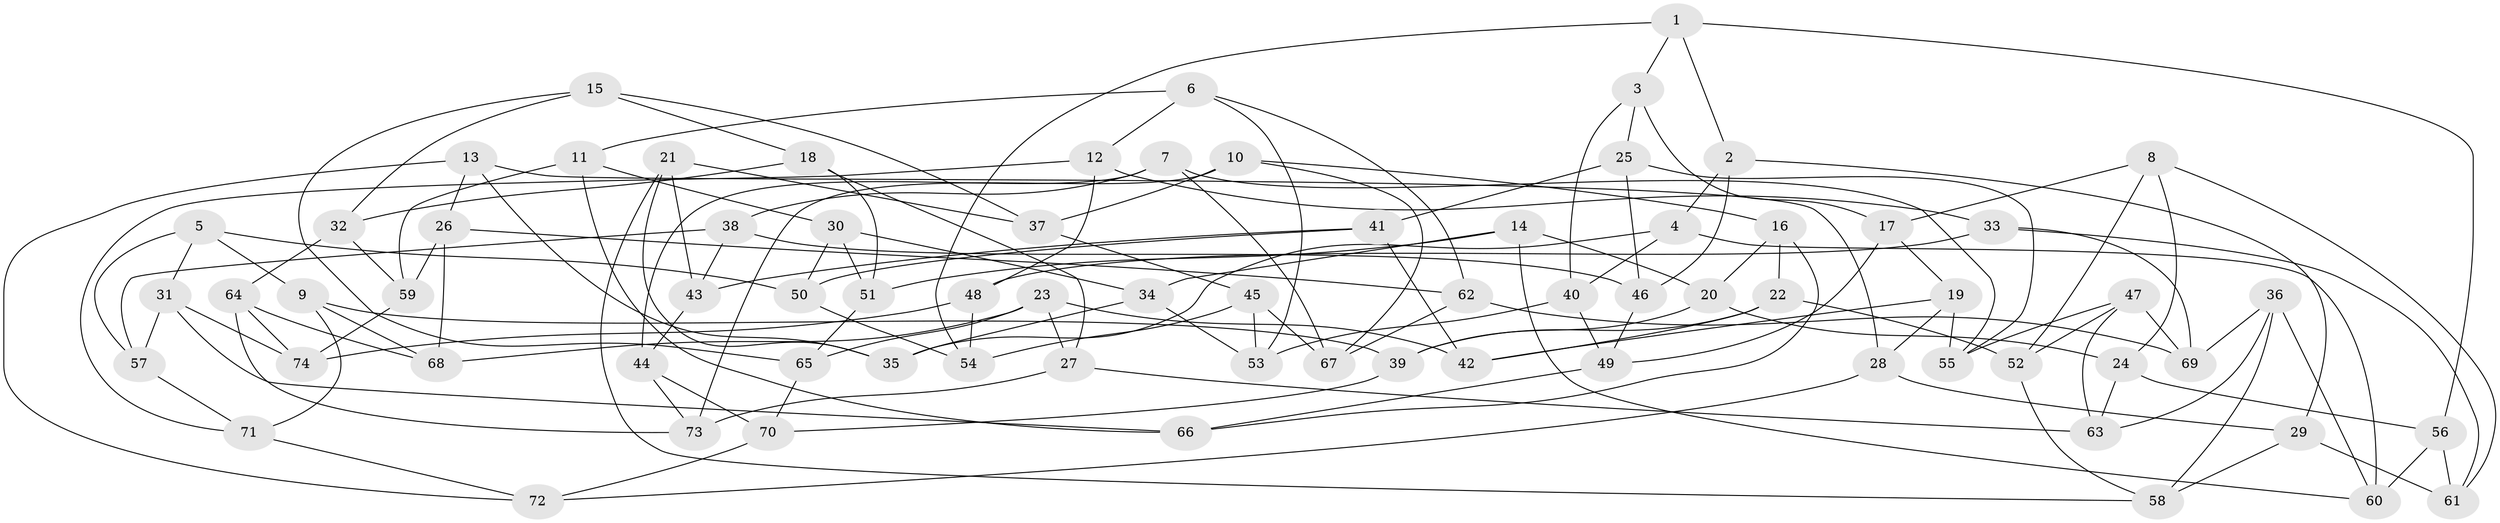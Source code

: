 // Generated by graph-tools (version 1.1) at 2025/57/03/09/25 04:57:45]
// undirected, 74 vertices, 148 edges
graph export_dot {
graph [start="1"]
  node [color=gray90,style=filled];
  1;
  2;
  3;
  4;
  5;
  6;
  7;
  8;
  9;
  10;
  11;
  12;
  13;
  14;
  15;
  16;
  17;
  18;
  19;
  20;
  21;
  22;
  23;
  24;
  25;
  26;
  27;
  28;
  29;
  30;
  31;
  32;
  33;
  34;
  35;
  36;
  37;
  38;
  39;
  40;
  41;
  42;
  43;
  44;
  45;
  46;
  47;
  48;
  49;
  50;
  51;
  52;
  53;
  54;
  55;
  56;
  57;
  58;
  59;
  60;
  61;
  62;
  63;
  64;
  65;
  66;
  67;
  68;
  69;
  70;
  71;
  72;
  73;
  74;
  1 -- 54;
  1 -- 56;
  1 -- 3;
  1 -- 2;
  2 -- 29;
  2 -- 46;
  2 -- 4;
  3 -- 25;
  3 -- 40;
  3 -- 17;
  4 -- 60;
  4 -- 35;
  4 -- 40;
  5 -- 57;
  5 -- 50;
  5 -- 9;
  5 -- 31;
  6 -- 53;
  6 -- 11;
  6 -- 12;
  6 -- 62;
  7 -- 38;
  7 -- 55;
  7 -- 67;
  7 -- 44;
  8 -- 17;
  8 -- 52;
  8 -- 61;
  8 -- 24;
  9 -- 39;
  9 -- 68;
  9 -- 71;
  10 -- 16;
  10 -- 73;
  10 -- 67;
  10 -- 37;
  11 -- 59;
  11 -- 66;
  11 -- 30;
  12 -- 48;
  12 -- 33;
  12 -- 71;
  13 -- 35;
  13 -- 28;
  13 -- 26;
  13 -- 72;
  14 -- 51;
  14 -- 60;
  14 -- 34;
  14 -- 20;
  15 -- 37;
  15 -- 32;
  15 -- 18;
  15 -- 65;
  16 -- 22;
  16 -- 66;
  16 -- 20;
  17 -- 49;
  17 -- 19;
  18 -- 51;
  18 -- 27;
  18 -- 32;
  19 -- 42;
  19 -- 55;
  19 -- 28;
  20 -- 39;
  20 -- 24;
  21 -- 58;
  21 -- 35;
  21 -- 43;
  21 -- 37;
  22 -- 52;
  22 -- 42;
  22 -- 39;
  23 -- 65;
  23 -- 42;
  23 -- 27;
  23 -- 68;
  24 -- 63;
  24 -- 56;
  25 -- 46;
  25 -- 41;
  25 -- 55;
  26 -- 59;
  26 -- 62;
  26 -- 68;
  27 -- 63;
  27 -- 73;
  28 -- 72;
  28 -- 29;
  29 -- 61;
  29 -- 58;
  30 -- 50;
  30 -- 34;
  30 -- 51;
  31 -- 57;
  31 -- 74;
  31 -- 66;
  32 -- 59;
  32 -- 64;
  33 -- 48;
  33 -- 61;
  33 -- 69;
  34 -- 35;
  34 -- 53;
  36 -- 60;
  36 -- 58;
  36 -- 69;
  36 -- 63;
  37 -- 45;
  38 -- 46;
  38 -- 43;
  38 -- 57;
  39 -- 70;
  40 -- 49;
  40 -- 53;
  41 -- 43;
  41 -- 50;
  41 -- 42;
  43 -- 44;
  44 -- 70;
  44 -- 73;
  45 -- 53;
  45 -- 54;
  45 -- 67;
  46 -- 49;
  47 -- 52;
  47 -- 55;
  47 -- 63;
  47 -- 69;
  48 -- 74;
  48 -- 54;
  49 -- 66;
  50 -- 54;
  51 -- 65;
  52 -- 58;
  56 -- 61;
  56 -- 60;
  57 -- 71;
  59 -- 74;
  62 -- 67;
  62 -- 69;
  64 -- 73;
  64 -- 74;
  64 -- 68;
  65 -- 70;
  70 -- 72;
  71 -- 72;
}
